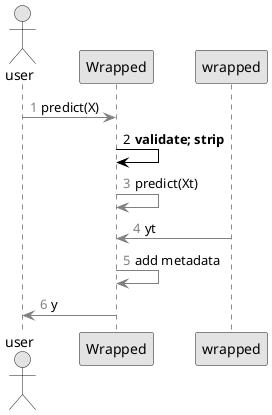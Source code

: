 @startuml

skinparam monochrome true
skinparam shadowing false

actor user

participant Wrapped

participant wrapped

autonumber 1 "<font color=grey>"
user -[#grey]> Wrapped : predict(X)
autonumber 2 "<font color=black>"
Wrapped -[#black]> Wrapped : **validate; strip**
autonumber 3 "<font color=grey>"
Wrapped -[#grey]> Wrapped : predict(Xt)
wrapped -[#grey]> Wrapped : yt
Wrapped -[#grey]> Wrapped : add metadata
Wrapped -[#grey]> user : y

@enduml
